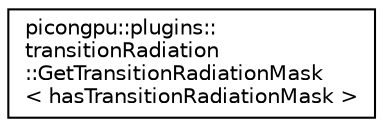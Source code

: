 digraph "Graphical Class Hierarchy"
{
 // LATEX_PDF_SIZE
  edge [fontname="Helvetica",fontsize="10",labelfontname="Helvetica",labelfontsize="10"];
  node [fontname="Helvetica",fontsize="10",shape=record];
  rankdir="LR";
  Node0 [label="picongpu::plugins::\ltransitionRadiation\l::GetTransitionRadiationMask\l\< hasTransitionRadiationMask \>",height=0.2,width=0.4,color="black", fillcolor="white", style="filled",URL="$structpicongpu_1_1plugins_1_1transition_radiation_1_1_get_transition_radiation_mask.html",tooltip="read the transitionRadiationMask of a species"];
}
